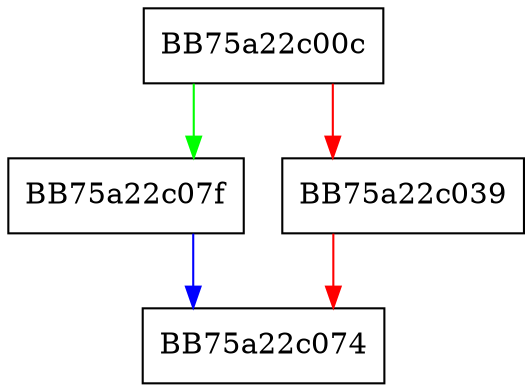 digraph TestIsTaintAllowed {
  node [shape="box"];
  graph [splines=ortho];
  BB75a22c00c -> BB75a22c07f [color="green"];
  BB75a22c00c -> BB75a22c039 [color="red"];
  BB75a22c039 -> BB75a22c074 [color="red"];
  BB75a22c07f -> BB75a22c074 [color="blue"];
}